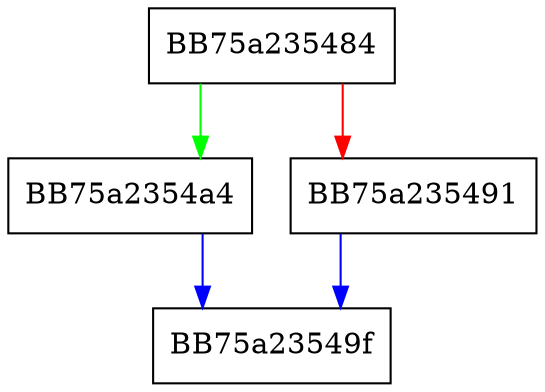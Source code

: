 digraph get_buff_RW {
  node [shape="box"];
  graph [splines=ortho];
  BB75a235484 -> BB75a2354a4 [color="green"];
  BB75a235484 -> BB75a235491 [color="red"];
  BB75a235491 -> BB75a23549f [color="blue"];
  BB75a2354a4 -> BB75a23549f [color="blue"];
}